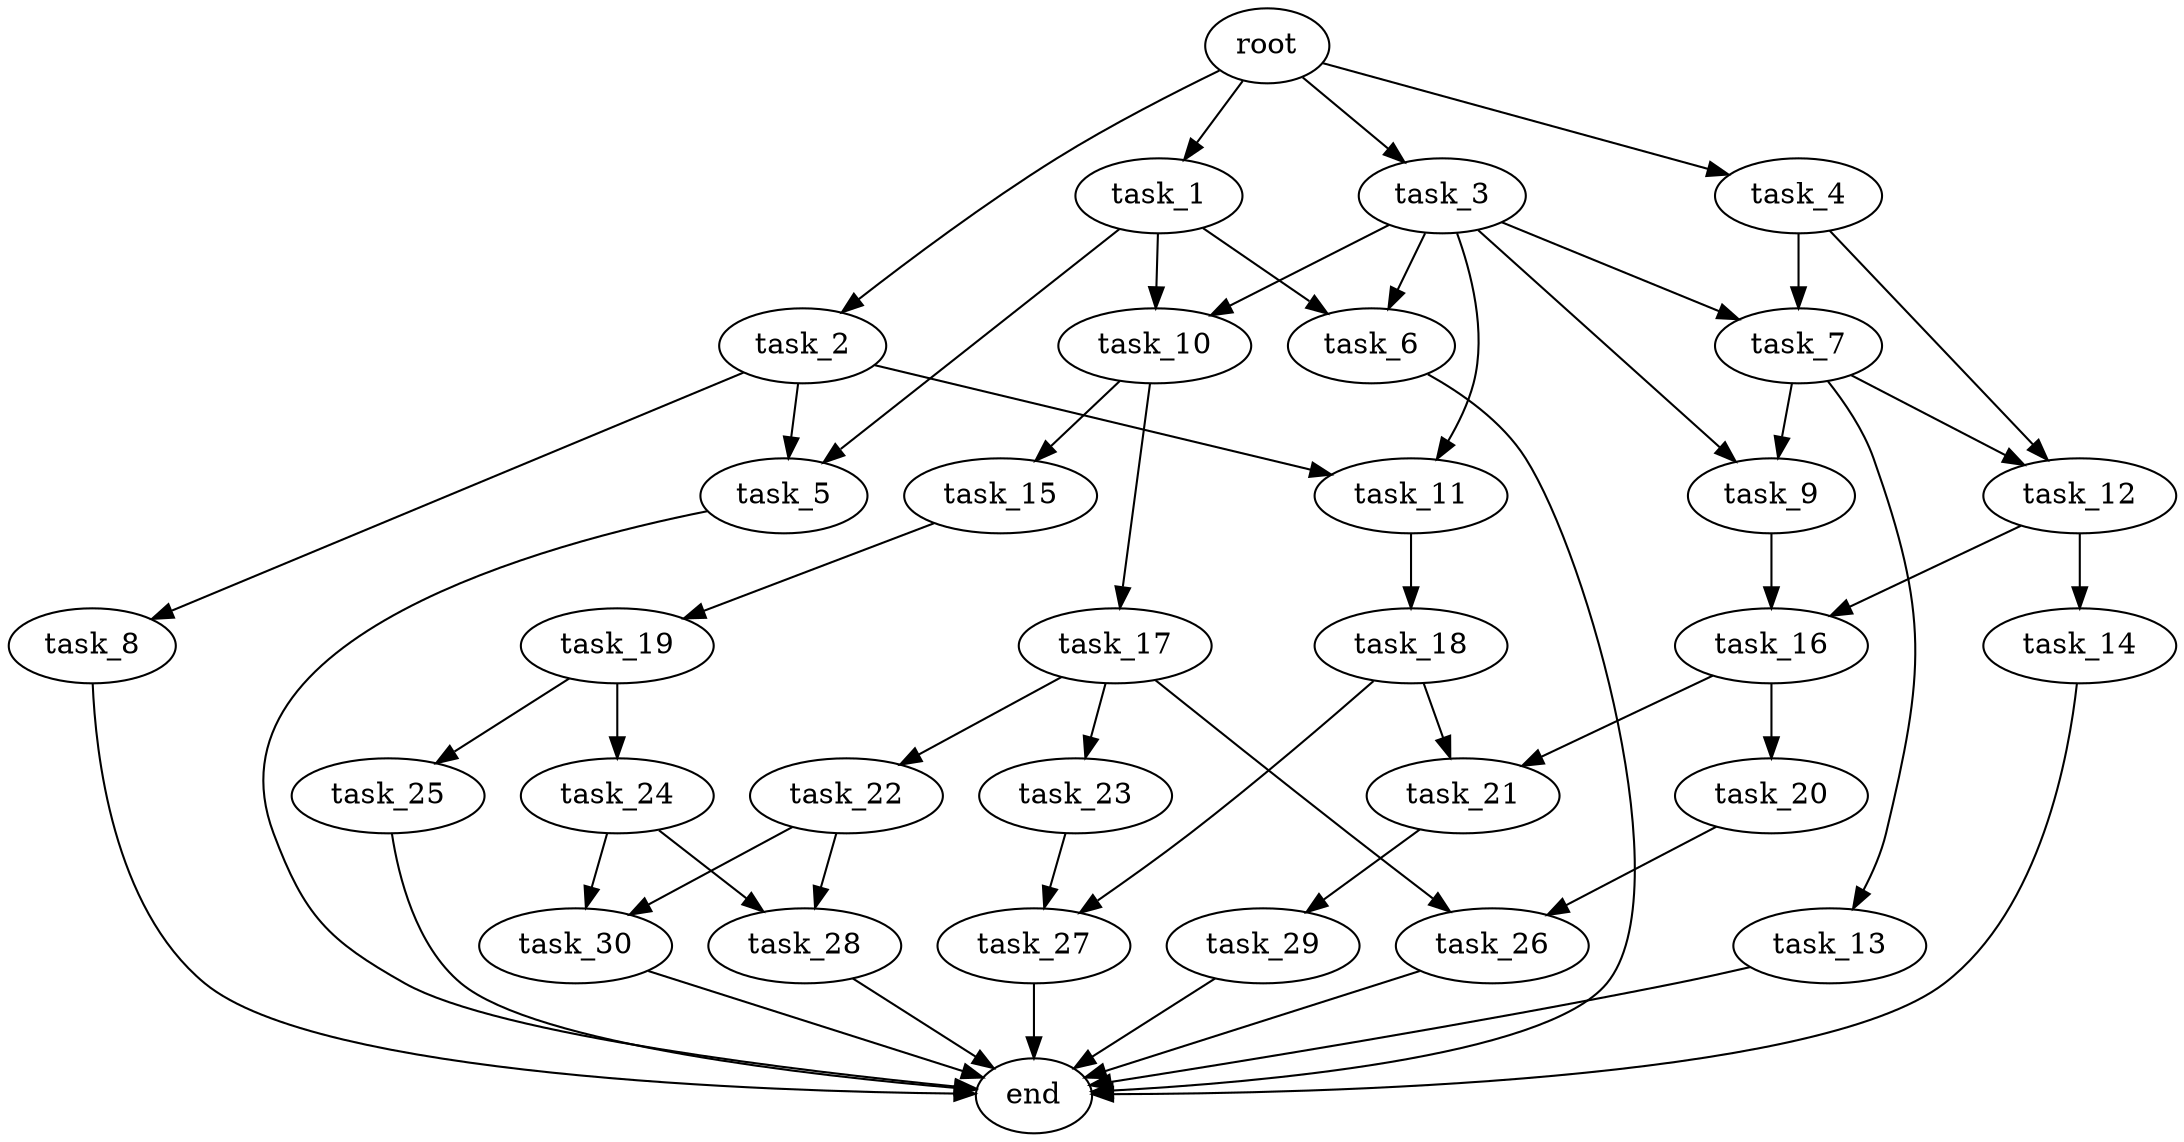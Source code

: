 digraph G {
  root [size="0.000000e+00"];
  task_1 [size="2.707418e+10"];
  task_2 [size="9.959147e+10"];
  task_3 [size="1.968077e+10"];
  task_4 [size="5.852663e+10"];
  task_5 [size="8.080987e+09"];
  task_6 [size="2.189359e+10"];
  task_7 [size="4.732305e+10"];
  task_8 [size="3.546968e+10"];
  task_9 [size="8.117279e+10"];
  task_10 [size="6.370809e+10"];
  task_11 [size="4.226210e+10"];
  task_12 [size="9.669101e+10"];
  task_13 [size="9.822888e+09"];
  task_14 [size="2.613348e+10"];
  task_15 [size="3.020925e+10"];
  task_16 [size="3.108047e+10"];
  task_17 [size="5.639512e+10"];
  task_18 [size="6.789553e+10"];
  task_19 [size="3.225477e+10"];
  task_20 [size="5.782096e+10"];
  task_21 [size="6.833529e+10"];
  task_22 [size="1.995867e+10"];
  task_23 [size="1.357772e+10"];
  task_24 [size="5.543283e+10"];
  task_25 [size="3.011322e+10"];
  task_26 [size="8.568937e+09"];
  task_27 [size="5.667084e+10"];
  task_28 [size="6.283560e+10"];
  task_29 [size="5.458761e+10"];
  task_30 [size="3.760283e+10"];
  end [size="0.000000e+00"];

  root -> task_1 [size="1.000000e-12"];
  root -> task_2 [size="1.000000e-12"];
  root -> task_3 [size="1.000000e-12"];
  root -> task_4 [size="1.000000e-12"];
  task_1 -> task_5 [size="4.040493e+07"];
  task_1 -> task_6 [size="1.094679e+08"];
  task_1 -> task_10 [size="3.185405e+08"];
  task_2 -> task_5 [size="4.040493e+07"];
  task_2 -> task_8 [size="3.546968e+08"];
  task_2 -> task_11 [size="2.113105e+08"];
  task_3 -> task_6 [size="1.094679e+08"];
  task_3 -> task_7 [size="2.366152e+08"];
  task_3 -> task_9 [size="4.058640e+08"];
  task_3 -> task_10 [size="3.185405e+08"];
  task_3 -> task_11 [size="2.113105e+08"];
  task_4 -> task_7 [size="2.366152e+08"];
  task_4 -> task_12 [size="4.834551e+08"];
  task_5 -> end [size="1.000000e-12"];
  task_6 -> end [size="1.000000e-12"];
  task_7 -> task_9 [size="4.058640e+08"];
  task_7 -> task_12 [size="4.834551e+08"];
  task_7 -> task_13 [size="9.822888e+07"];
  task_8 -> end [size="1.000000e-12"];
  task_9 -> task_16 [size="1.554024e+08"];
  task_10 -> task_15 [size="3.020925e+08"];
  task_10 -> task_17 [size="5.639512e+08"];
  task_11 -> task_18 [size="6.789553e+08"];
  task_12 -> task_14 [size="2.613348e+08"];
  task_12 -> task_16 [size="1.554024e+08"];
  task_13 -> end [size="1.000000e-12"];
  task_14 -> end [size="1.000000e-12"];
  task_15 -> task_19 [size="3.225477e+08"];
  task_16 -> task_20 [size="5.782096e+08"];
  task_16 -> task_21 [size="3.416764e+08"];
  task_17 -> task_22 [size="1.995867e+08"];
  task_17 -> task_23 [size="1.357772e+08"];
  task_17 -> task_26 [size="4.284468e+07"];
  task_18 -> task_21 [size="3.416764e+08"];
  task_18 -> task_27 [size="2.833542e+08"];
  task_19 -> task_24 [size="5.543283e+08"];
  task_19 -> task_25 [size="3.011322e+08"];
  task_20 -> task_26 [size="4.284468e+07"];
  task_21 -> task_29 [size="5.458761e+08"];
  task_22 -> task_28 [size="3.141780e+08"];
  task_22 -> task_30 [size="1.880142e+08"];
  task_23 -> task_27 [size="2.833542e+08"];
  task_24 -> task_28 [size="3.141780e+08"];
  task_24 -> task_30 [size="1.880142e+08"];
  task_25 -> end [size="1.000000e-12"];
  task_26 -> end [size="1.000000e-12"];
  task_27 -> end [size="1.000000e-12"];
  task_28 -> end [size="1.000000e-12"];
  task_29 -> end [size="1.000000e-12"];
  task_30 -> end [size="1.000000e-12"];
}
